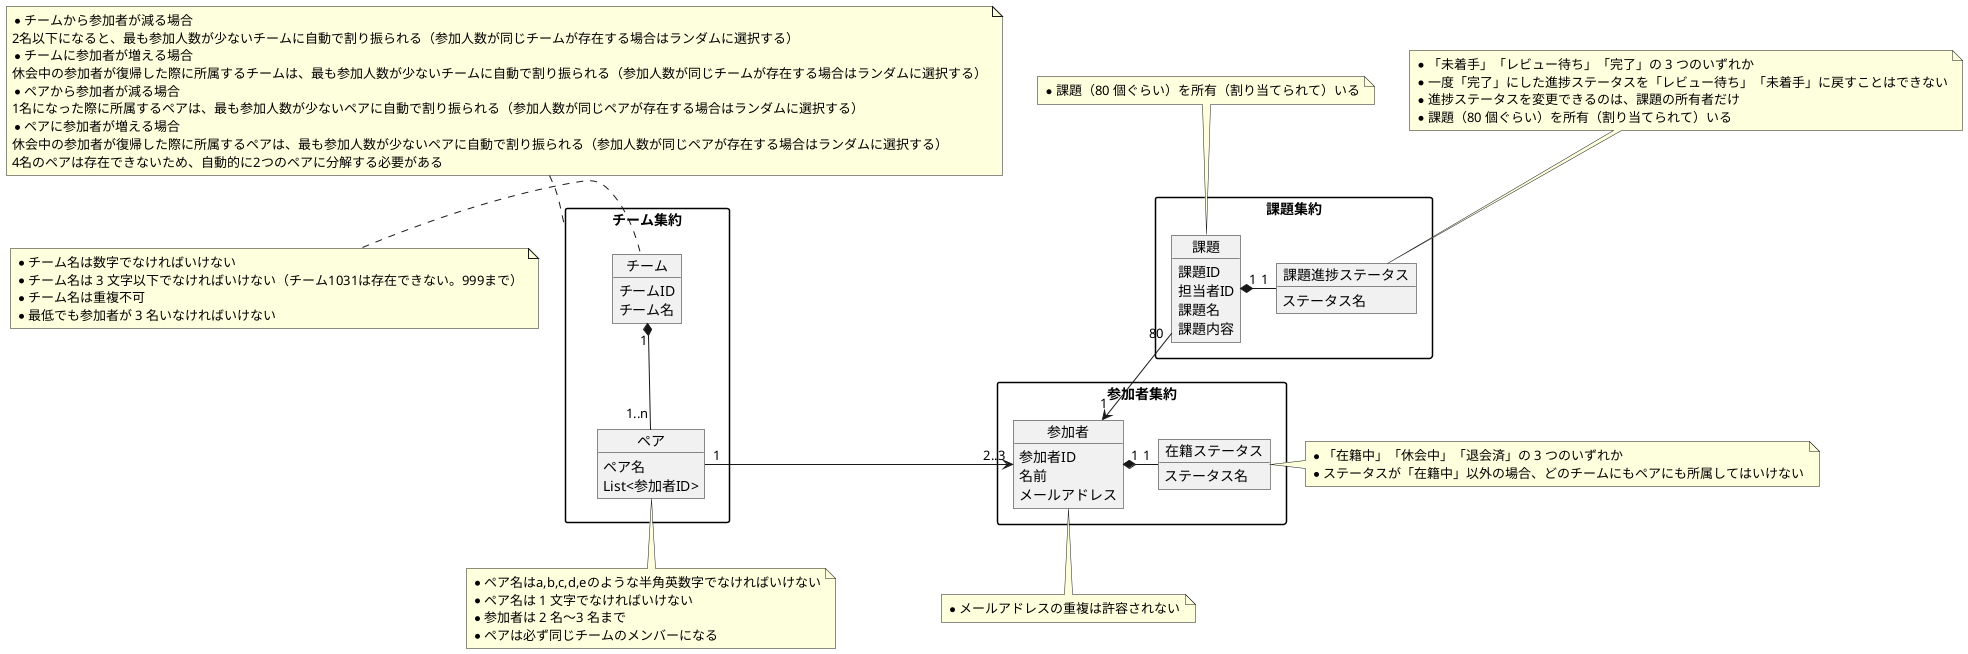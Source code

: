 @startuml praha-challenge
skinparam PackageStyle rectangle

package チーム集約 {
    object チーム {
        チームID
        チーム名
    }
    object ペア {
        ペア名
        List<参加者ID>
    }
}

package 参加者集約 {
    object 参加者 {
        参加者ID
        名前
        メールアドレス
    }
    object 在籍ステータス {
        ステータス名
    }
}

package 課題集約 {
    object 課題 {
        課題ID
        担当者ID
        課題名
        課題内容
    }
    object 課題進捗ステータス {
        ステータス名
    }
}

note top of チーム集約
    * チームから参加者が減る場合
    2名以下になると、最も参加人数が少ないチームに自動で割り振られる（参加人数が同じチームが存在する場合はランダムに選択する）
    * チームに参加者が増える場合
    休会中の参加者が復帰した際に所属するチームは、最も参加人数が少ないチームに自動で割り振られる（参加人数が同じチームが存在する場合はランダムに選択する）
    * ペアから参加者が減る場合
    1名になった際に所属するペアは、最も参加人数が少ないペアに自動で割り振られる（参加人数が同じペアが存在する場合はランダムに選択する）
    * ペアに参加者が増える場合
    休会中の参加者が復帰した際に所属するペアは、最も参加人数が少ないペアに自動で割り振られる（参加人数が同じペアが存在する場合はランダムに選択する）
    4名のペアは存在できないため、自動的に2つのペアに分解する必要がある
end note

note left of チーム
    * チーム名は数字でなければいけない
    * チーム名は 3 文字以下でなければいけない（チーム1031は存在できない。999まで）
    * チーム名は重複不可
    * 最低でも参加者が 3 名いなければいけない
end note

note bottom of ペア
    * ペア名はa,b,c,d,eのような半角英数字でなければいけない
    * ペア名は 1 文字でなければいけない
    * 参加者は 2 名〜3 名まで
    * ペアは必ず同じチームのメンバーになる
end note

note bottom of 参加者
    * メールアドレスの重複は許容されない
end note

note right of 在籍ステータス
    * 「在籍中」「休会中」「退会済」の 3 つのいずれか
    * ステータスが「在籍中」以外の場合、どのチームにもペアにも所属してはいけない
end note

note top of 課題
    * 課題（80 個ぐらい）を所有（割り当てられて）いる
end note

note top of 課題進捗ステータス
    * 「未着手」「レビュー待ち」「完了」の 3 つのいずれか
    * 一度「完了」にした進捗ステータスを「レビュー待ち」「未着手」に戻すことはできない
    * 進捗ステータスを変更できるのは、課題の所有者だけ
    * 課題（80 個ぐらい）を所有（割り当てられて）いる
end note

課題 "1" *-left- "1" 課題進捗ステータス
参加者 "1" <-up- "80" 課題
在籍ステータス "1" -left-* "1" 参加者
参加者 "2..3" <-right- "1" ペア
チーム "1" *-down- "1..n" ペア

@enduml

